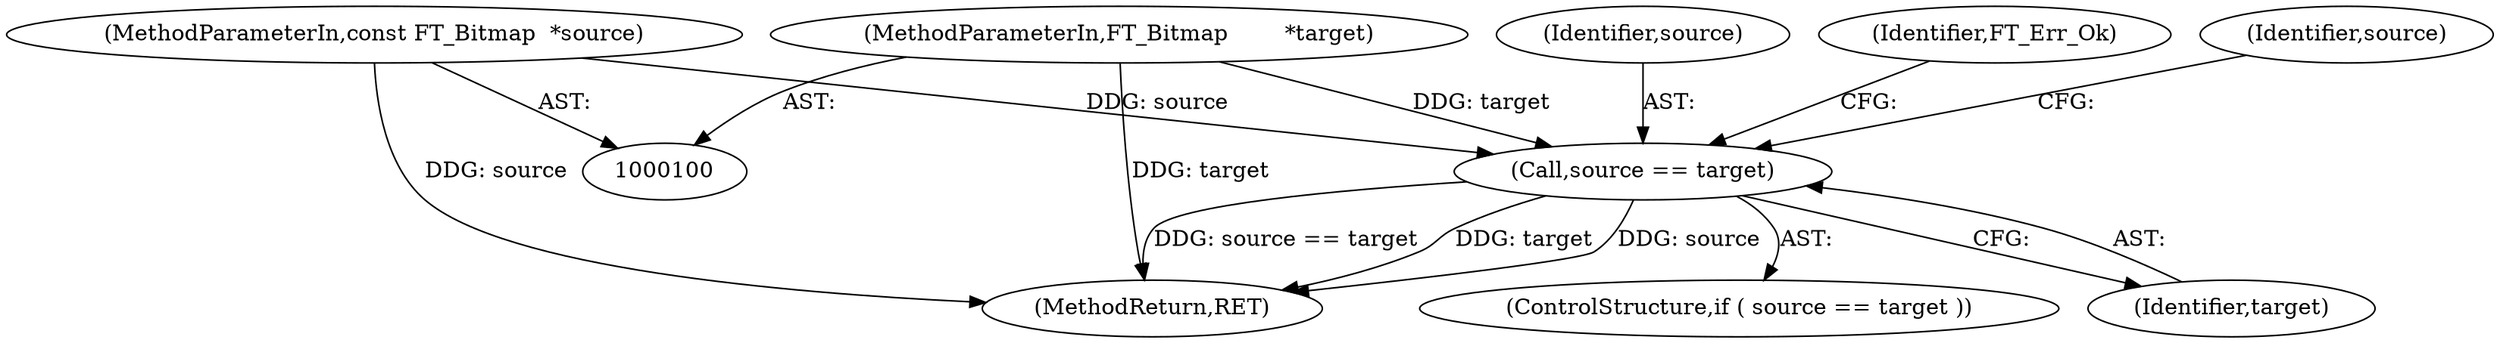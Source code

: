 digraph "0_savannah_b3500af717010137046ec4076d1e1c0641e33727_0@pointer" {
"1000123" [label="(Call,source == target)"];
"1000102" [label="(MethodParameterIn,const FT_Bitmap  *source)"];
"1000103" [label="(MethodParameterIn,FT_Bitmap        *target)"];
"1000238" [label="(MethodReturn,RET)"];
"1000123" [label="(Call,source == target)"];
"1000124" [label="(Identifier,source)"];
"1000122" [label="(ControlStructure,if ( source == target ))"];
"1000127" [label="(Identifier,FT_Err_Ok)"];
"1000125" [label="(Identifier,target)"];
"1000131" [label="(Identifier,source)"];
"1000103" [label="(MethodParameterIn,FT_Bitmap        *target)"];
"1000102" [label="(MethodParameterIn,const FT_Bitmap  *source)"];
"1000123" -> "1000122"  [label="AST: "];
"1000123" -> "1000125"  [label="CFG: "];
"1000124" -> "1000123"  [label="AST: "];
"1000125" -> "1000123"  [label="AST: "];
"1000127" -> "1000123"  [label="CFG: "];
"1000131" -> "1000123"  [label="CFG: "];
"1000123" -> "1000238"  [label="DDG: source == target"];
"1000123" -> "1000238"  [label="DDG: target"];
"1000123" -> "1000238"  [label="DDG: source"];
"1000102" -> "1000123"  [label="DDG: source"];
"1000103" -> "1000123"  [label="DDG: target"];
"1000102" -> "1000100"  [label="AST: "];
"1000102" -> "1000238"  [label="DDG: source"];
"1000103" -> "1000100"  [label="AST: "];
"1000103" -> "1000238"  [label="DDG: target"];
}
